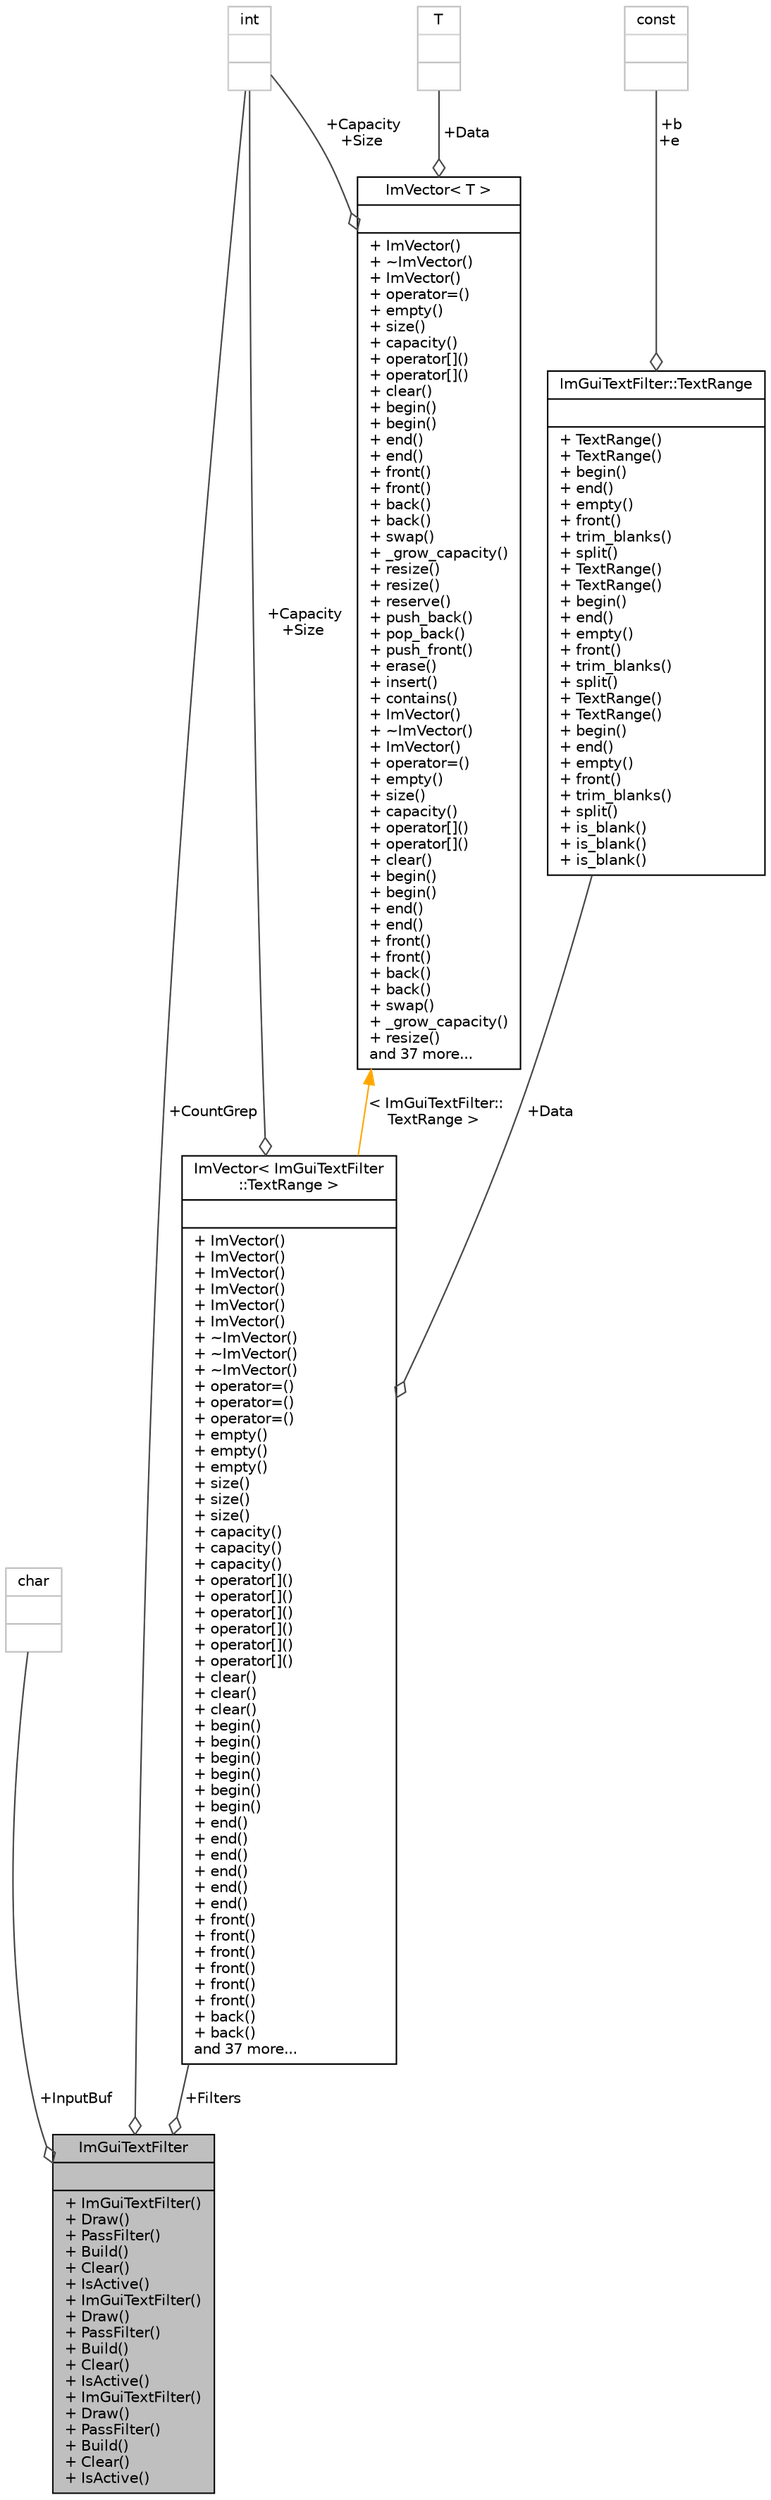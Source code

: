 digraph "ImGuiTextFilter"
{
 // INTERACTIVE_SVG=YES
  bgcolor="transparent";
  edge [fontname="Helvetica",fontsize="10",labelfontname="Helvetica",labelfontsize="10"];
  node [fontname="Helvetica",fontsize="10",shape=record];
  Node1 [label="{ImGuiTextFilter\n||+ ImGuiTextFilter()\l+ Draw()\l+ PassFilter()\l+ Build()\l+ Clear()\l+ IsActive()\l+ ImGuiTextFilter()\l+ Draw()\l+ PassFilter()\l+ Build()\l+ Clear()\l+ IsActive()\l+ ImGuiTextFilter()\l+ Draw()\l+ PassFilter()\l+ Build()\l+ Clear()\l+ IsActive()\l}",height=0.2,width=0.4,color="black", fillcolor="grey75", style="filled", fontcolor="black"];
  Node2 -> Node1 [color="grey25",fontsize="10",style="solid",label=" +InputBuf" ,arrowhead="odiamond",fontname="Helvetica"];
  Node2 [label="{char\n||}",height=0.2,width=0.4,color="grey75"];
  Node3 -> Node1 [color="grey25",fontsize="10",style="solid",label=" +Filters" ,arrowhead="odiamond",fontname="Helvetica"];
  Node3 [label="{ImVector\< ImGuiTextFilter\l::TextRange \>\n||+ ImVector()\l+ ImVector()\l+ ImVector()\l+ ImVector()\l+ ImVector()\l+ ImVector()\l+ ~ImVector()\l+ ~ImVector()\l+ ~ImVector()\l+ operator=()\l+ operator=()\l+ operator=()\l+ empty()\l+ empty()\l+ empty()\l+ size()\l+ size()\l+ size()\l+ capacity()\l+ capacity()\l+ capacity()\l+ operator[]()\l+ operator[]()\l+ operator[]()\l+ operator[]()\l+ operator[]()\l+ operator[]()\l+ clear()\l+ clear()\l+ clear()\l+ begin()\l+ begin()\l+ begin()\l+ begin()\l+ begin()\l+ begin()\l+ end()\l+ end()\l+ end()\l+ end()\l+ end()\l+ end()\l+ front()\l+ front()\l+ front()\l+ front()\l+ front()\l+ front()\l+ back()\l+ back()\land 37 more...\l}",height=0.2,width=0.4,color="black",URL="$d3/d32/classImVector.html"];
  Node4 -> Node3 [color="grey25",fontsize="10",style="solid",label=" +Capacity\n+Size" ,arrowhead="odiamond",fontname="Helvetica"];
  Node4 [label="{int\n||}",height=0.2,width=0.4,color="grey75"];
  Node5 -> Node3 [color="grey25",fontsize="10",style="solid",label=" +Data" ,arrowhead="odiamond",fontname="Helvetica"];
  Node5 [label="{ImGuiTextFilter::TextRange\n||+ TextRange()\l+ TextRange()\l+ begin()\l+ end()\l+ empty()\l+ front()\l+ trim_blanks()\l+ split()\l+ TextRange()\l+ TextRange()\l+ begin()\l+ end()\l+ empty()\l+ front()\l+ trim_blanks()\l+ split()\l+ TextRange()\l+ TextRange()\l+ begin()\l+ end()\l+ empty()\l+ front()\l+ trim_blanks()\l+ split()\l+ is_blank()\l+ is_blank()\l+ is_blank()\l}",height=0.2,width=0.4,color="black",URL="$d3/dd1/structImGuiTextFilter_1_1TextRange.html"];
  Node6 -> Node5 [color="grey25",fontsize="10",style="solid",label=" +b\n+e" ,arrowhead="odiamond",fontname="Helvetica"];
  Node6 [label="{const\n||}",height=0.2,width=0.4,color="grey75"];
  Node7 -> Node3 [dir="back",color="orange",fontsize="10",style="solid",label=" \< ImGuiTextFilter::\lTextRange \>" ,fontname="Helvetica"];
  Node7 [label="{ImVector\< T \>\n||+ ImVector()\l+ ~ImVector()\l+ ImVector()\l+ operator=()\l+ empty()\l+ size()\l+ capacity()\l+ operator[]()\l+ operator[]()\l+ clear()\l+ begin()\l+ begin()\l+ end()\l+ end()\l+ front()\l+ front()\l+ back()\l+ back()\l+ swap()\l+ _grow_capacity()\l+ resize()\l+ resize()\l+ reserve()\l+ push_back()\l+ pop_back()\l+ push_front()\l+ erase()\l+ insert()\l+ contains()\l+ ImVector()\l+ ~ImVector()\l+ ImVector()\l+ operator=()\l+ empty()\l+ size()\l+ capacity()\l+ operator[]()\l+ operator[]()\l+ clear()\l+ begin()\l+ begin()\l+ end()\l+ end()\l+ front()\l+ front()\l+ back()\l+ back()\l+ swap()\l+ _grow_capacity()\l+ resize()\land 37 more...\l}",height=0.2,width=0.4,color="black",URL="$d3/d32/classImVector.html"];
  Node4 -> Node7 [color="grey25",fontsize="10",style="solid",label=" +Capacity\n+Size" ,arrowhead="odiamond",fontname="Helvetica"];
  Node8 -> Node7 [color="grey25",fontsize="10",style="solid",label=" +Data" ,arrowhead="odiamond",fontname="Helvetica"];
  Node8 [label="{T\n||}",height=0.2,width=0.4,color="grey75"];
  Node4 -> Node1 [color="grey25",fontsize="10",style="solid",label=" +CountGrep" ,arrowhead="odiamond",fontname="Helvetica"];
}
